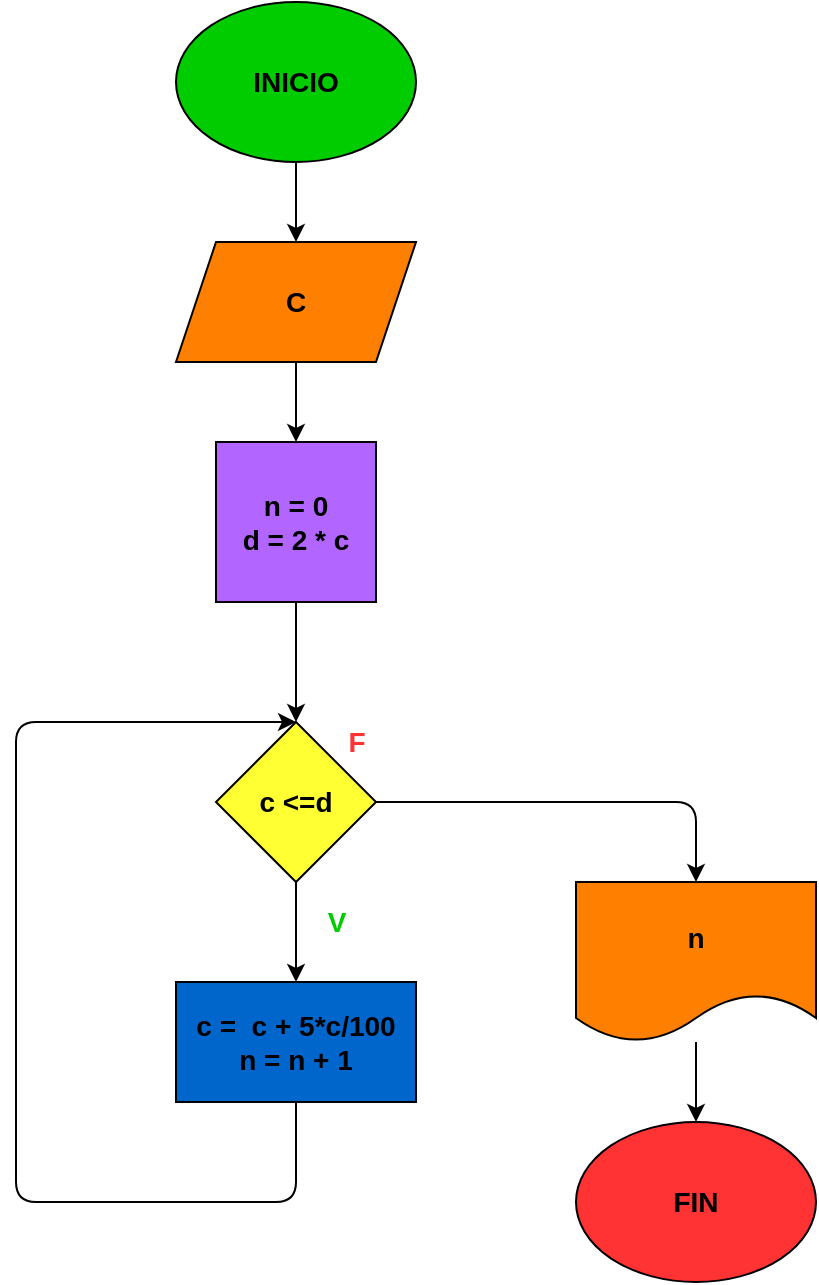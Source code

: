 <mxfile>
    <diagram id="Lt5laXHW_ewGlQybeyMa" name="Página-1">
        <mxGraphModel dx="902" dy="411" grid="1" gridSize="10" guides="1" tooltips="1" connect="1" arrows="1" fold="1" page="1" pageScale="1" pageWidth="827" pageHeight="1169" math="0" shadow="0">
            <root>
                <mxCell id="0"/>
                <mxCell id="1" parent="0"/>
                <mxCell id="4" value="" style="edgeStyle=none;html=1;fontSize=14;fontColor=#000000;" edge="1" parent="1" source="2" target="3">
                    <mxGeometry relative="1" as="geometry"/>
                </mxCell>
                <mxCell id="2" value="&lt;font color=&quot;#000000&quot; style=&quot;font-size: 14px;&quot;&gt;&lt;b&gt;INICIO&lt;/b&gt;&lt;/font&gt;" style="ellipse;whiteSpace=wrap;html=1;fillColor=#00CC00;" vertex="1" parent="1">
                    <mxGeometry x="240" width="120" height="80" as="geometry"/>
                </mxCell>
                <mxCell id="6" value="" style="edgeStyle=none;html=1;fontSize=14;fontColor=#000000;" edge="1" parent="1" source="3" target="5">
                    <mxGeometry relative="1" as="geometry"/>
                </mxCell>
                <mxCell id="3" value="&lt;b&gt;C&lt;/b&gt;" style="shape=parallelogram;perimeter=parallelogramPerimeter;whiteSpace=wrap;html=1;fixedSize=1;fontSize=14;fontColor=#000000;fillColor=#FF8000;" vertex="1" parent="1">
                    <mxGeometry x="240" y="120" width="120" height="60" as="geometry"/>
                </mxCell>
                <mxCell id="8" value="" style="edgeStyle=none;html=1;fontSize=14;fontColor=#000000;" edge="1" parent="1" source="5" target="7">
                    <mxGeometry relative="1" as="geometry"/>
                </mxCell>
                <mxCell id="5" value="&lt;b&gt;n = 0&lt;br&gt;d = 2 * c&lt;/b&gt;" style="whiteSpace=wrap;html=1;aspect=fixed;fontSize=14;fontColor=#000000;fillColor=#B266FF;" vertex="1" parent="1">
                    <mxGeometry x="260" y="220" width="80" height="80" as="geometry"/>
                </mxCell>
                <mxCell id="10" value="" style="edgeStyle=none;html=1;fontSize=14;fontColor=#000000;" edge="1" parent="1" source="7" target="9">
                    <mxGeometry relative="1" as="geometry"/>
                </mxCell>
                <mxCell id="16" style="edgeStyle=none;html=1;entryX=0.5;entryY=0;entryDx=0;entryDy=0;fontSize=14;fontColor=#FF3333;" edge="1" parent="1" source="7" target="15">
                    <mxGeometry relative="1" as="geometry">
                        <Array as="points">
                            <mxPoint x="500" y="400"/>
                        </Array>
                    </mxGeometry>
                </mxCell>
                <mxCell id="7" value="&lt;b&gt;c &amp;lt;=d&lt;/b&gt;" style="rhombus;whiteSpace=wrap;html=1;fontSize=14;fontColor=#000000;fillColor=#FFFF33;" vertex="1" parent="1">
                    <mxGeometry x="260" y="360" width="80" height="80" as="geometry"/>
                </mxCell>
                <mxCell id="11" style="edgeStyle=none;html=1;entryX=0.5;entryY=0;entryDx=0;entryDy=0;fontSize=14;fontColor=#000000;" edge="1" parent="1" source="9" target="7">
                    <mxGeometry relative="1" as="geometry">
                        <Array as="points">
                            <mxPoint x="300" y="600"/>
                            <mxPoint x="160" y="600"/>
                            <mxPoint x="160" y="360"/>
                        </Array>
                    </mxGeometry>
                </mxCell>
                <mxCell id="9" value="&lt;b&gt;c =&amp;nbsp; c + 5*c/100&lt;br&gt;n = n + 1&lt;/b&gt;" style="rounded=0;whiteSpace=wrap;html=1;fontSize=14;fontColor=#000000;fillColor=#0066CC;" vertex="1" parent="1">
                    <mxGeometry x="240" y="490" width="120" height="60" as="geometry"/>
                </mxCell>
                <mxCell id="13" value="&lt;font color=&quot;#00cc00&quot;&gt;&lt;b&gt;V&lt;/b&gt;&lt;/font&gt;" style="text;html=1;align=center;verticalAlign=middle;resizable=0;points=[];autosize=1;strokeColor=none;fillColor=none;fontSize=14;fontColor=#000000;" vertex="1" parent="1">
                    <mxGeometry x="305" y="445" width="30" height="30" as="geometry"/>
                </mxCell>
                <mxCell id="14" value="&lt;b&gt;&lt;font color=&quot;#ff3333&quot;&gt;F&lt;/font&gt;&lt;/b&gt;" style="text;html=1;align=center;verticalAlign=middle;resizable=0;points=[];autosize=1;strokeColor=none;fillColor=none;fontSize=14;fontColor=#00CC00;" vertex="1" parent="1">
                    <mxGeometry x="315" y="355" width="30" height="30" as="geometry"/>
                </mxCell>
                <mxCell id="18" value="" style="edgeStyle=none;html=1;fontSize=14;fontColor=#FF3333;" edge="1" parent="1" source="15" target="17">
                    <mxGeometry relative="1" as="geometry"/>
                </mxCell>
                <mxCell id="15" value="&lt;font color=&quot;#000000&quot;&gt;&lt;b&gt;n&lt;/b&gt;&lt;/font&gt;" style="shape=document;whiteSpace=wrap;html=1;boundedLbl=1;fontSize=14;fontColor=#FF3333;fillColor=#FF8000;" vertex="1" parent="1">
                    <mxGeometry x="440" y="440" width="120" height="80" as="geometry"/>
                </mxCell>
                <mxCell id="17" value="&lt;b&gt;&lt;font color=&quot;#000000&quot;&gt;FIN&lt;/font&gt;&lt;/b&gt;" style="ellipse;whiteSpace=wrap;html=1;fontSize=14;fontColor=#FF3333;fillColor=#FF3333;" vertex="1" parent="1">
                    <mxGeometry x="440" y="560" width="120" height="80" as="geometry"/>
                </mxCell>
            </root>
        </mxGraphModel>
    </diagram>
</mxfile>